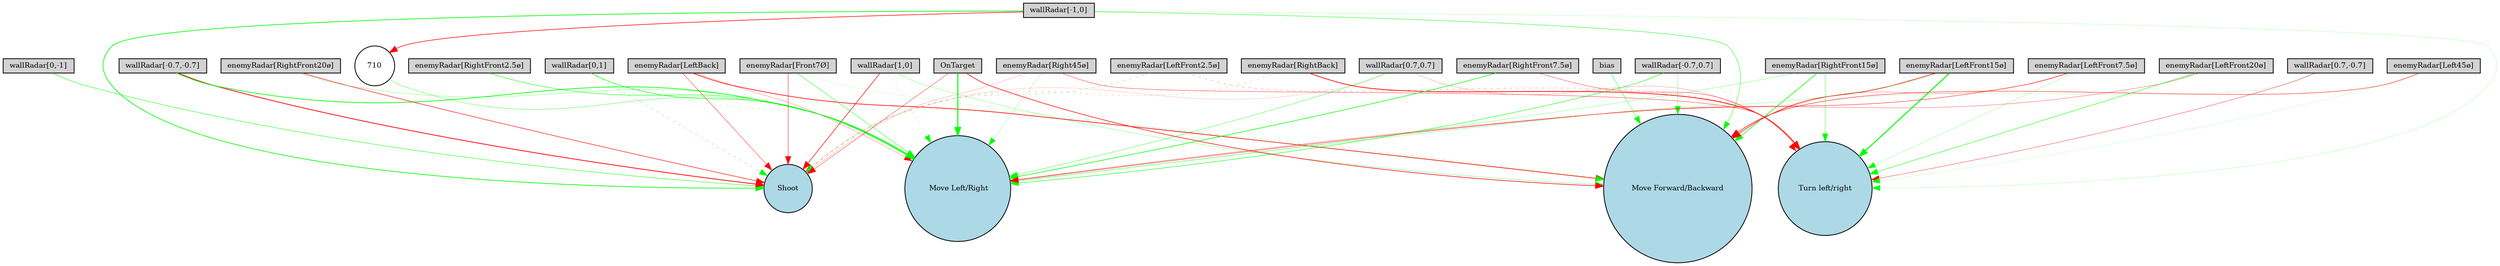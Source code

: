 digraph {
	node [fontsize=9 height=0.2 shape=circle width=0.2]
	"wallRadar[1,0]" [fillcolor=lightgray shape=box style=filled]
	"wallRadar[0,1]" [fillcolor=lightgray shape=box style=filled]
	"wallRadar[-1,0]" [fillcolor=lightgray shape=box style=filled]
	"wallRadar[0,-1]" [fillcolor=lightgray shape=box style=filled]
	"wallRadar[0.7,0.7]" [fillcolor=lightgray shape=box style=filled]
	"wallRadar[-0.7,0.7]" [fillcolor=lightgray shape=box style=filled]
	"wallRadar[-0.7,-0.7]" [fillcolor=lightgray shape=box style=filled]
	"wallRadar[0.7,-0.7]" [fillcolor=lightgray shape=box style=filled]
	"enemyRadar[RightBack]" [fillcolor=lightgray shape=box style=filled]
	"enemyRadar[LeftBack]" [fillcolor=lightgray shape=box style=filled]
	"enemyRadar[Right45ø]" [fillcolor=lightgray shape=box style=filled]
	"enemyRadar[Left45ø]" [fillcolor=lightgray shape=box style=filled]
	"enemyRadar[RightFront20ø]" [fillcolor=lightgray shape=box style=filled]
	"enemyRadar[LeftFront20ø]" [fillcolor=lightgray shape=box style=filled]
	"enemyRadar[RightFront15ø]" [fillcolor=lightgray shape=box style=filled]
	"enemyRadar[LeftFront15ø]" [fillcolor=lightgray shape=box style=filled]
	"enemyRadar[RightFront7.5ø]" [fillcolor=lightgray shape=box style=filled]
	"enemyRadar[LeftFront7.5ø]" [fillcolor=lightgray shape=box style=filled]
	"enemyRadar[RightFront2.5ø]" [fillcolor=lightgray shape=box style=filled]
	"enemyRadar[LeftFront2.5ø]" [fillcolor=lightgray shape=box style=filled]
	"enemyRadar[Front7Ø]" [fillcolor=lightgray shape=box style=filled]
	OnTarget [fillcolor=lightgray shape=box style=filled]
	bias [fillcolor=lightgray shape=box style=filled]
	Shoot [fillcolor=lightblue style=filled]
	"Move Forward/Backward" [fillcolor=lightblue style=filled]
	" Move Left/Right" [fillcolor=lightblue style=filled]
	"Turn left/right" [fillcolor=lightblue style=filled]
	710 [fillcolor=white style=filled]
	"enemyRadar[LeftFront15ø]" -> "Move Forward/Backward" [color=red penwidth=0.6780150178116097 style=solid]
	"wallRadar[0,-1]" -> Shoot [color=green penwidth=0.4972845747978766 style=solid]
	"enemyRadar[Front7Ø]" -> "Move Forward/Backward" [color=green penwidth=0.10121091827092352 style=solid]
	"wallRadar[-1,0]" -> "Turn left/right" [color=green penwidth=0.1514032807214316 style=solid]
	"enemyRadar[RightFront7.5ø]" -> "Turn left/right" [color=red penwidth=0.3655267797399737 style=solid]
	"enemyRadar[RightBack]" -> Shoot [color=red penwidth=0.21702696655629866 style=dotted]
	"enemyRadar[LeftFront7.5ø]" -> "Turn left/right" [color=green penwidth=0.2032206984923739 style=solid]
	"wallRadar[-0.7,-0.7]" -> Shoot [color=red penwidth=0.9376114361453813 style=solid]
	"enemyRadar[RightFront15ø]" -> "Move Forward/Backward" [color=green penwidth=0.727099860037154 style=solid]
	"wallRadar[0.7,0.7]" -> "Turn left/right" [color=red penwidth=0.20347361841827472 style=solid]
	"wallRadar[0,1]" -> Shoot [color=green penwidth=0.43617747111215466 style=dotted]
	"enemyRadar[Right45ø]" -> Shoot [color=red penwidth=0.16702261115001749 style=solid]
	"enemyRadar[LeftFront20ø]" -> "Turn left/right" [color=green penwidth=0.5165080983868467 style=solid]
	"enemyRadar[LeftFront2.5ø]" -> Shoot [color=green penwidth=0.4400816987062881 style=dotted]
	"enemyRadar[RightFront15ø]" -> "Turn left/right" [color=green penwidth=0.3839963797744863 style=solid]
	bias -> "Move Forward/Backward" [color=green penwidth=0.42019978304177186 style=solid]
	"wallRadar[-1,0]" -> "Move Forward/Backward" [color=green penwidth=0.46523517393097025 style=solid]
	"enemyRadar[RightFront20ø]" -> " Move Left/Right" [color=green penwidth=0.24466750746949542 style=solid]
	"enemyRadar[LeftFront7.5ø]" -> " Move Left/Right" [color=red penwidth=0.4685301754199007 style=solid]
	"enemyRadar[LeftFront15ø]" -> " Move Left/Right" [color=green penwidth=0.22971443669711686 style=solid]
	"wallRadar[0.7,0.7]" -> " Move Left/Right" [color=green penwidth=0.36741332745757127 style=solid]
	OnTarget -> "Move Forward/Backward" [color=red penwidth=0.7103425603995884 style=solid]
	"wallRadar[0,1]" -> " Move Left/Right" [color=green penwidth=0.6044267845162196 style=solid]
	"wallRadar[-0.7,0.7]" -> " Move Left/Right" [color=green penwidth=0.5515250216924316 style=solid]
	"enemyRadar[LeftBack]" -> "Move Forward/Backward" [color=red penwidth=0.7937234959784193 style=solid]
	"wallRadar[0.7,0.7]" -> Shoot [color=red penwidth=0.1327755342888851 style=solid]
	"wallRadar[0.7,-0.7]" -> "Move Forward/Backward" [color=green penwidth=0.1198035846843158 style=solid]
	"enemyRadar[RightFront15ø]" -> " Move Left/Right" [color=green penwidth=0.2516126452802906 style=solid]
	"enemyRadar[LeftFront7.5ø]" -> "Move Forward/Backward" [color=red penwidth=0.2557874978143734 style=solid]
	"wallRadar[0,1]" -> "Move Forward/Backward" [color=green penwidth=0.27131704715415783 style=dotted]
	"wallRadar[0.7,-0.7]" -> "Turn left/right" [color=red penwidth=0.37167103147918756 style=solid]
	"wallRadar[1,0]" -> Shoot [color=red penwidth=0.6844763161410578 style=solid]
	"wallRadar[-0.7,-0.7]" -> " Move Left/Right" [color=green penwidth=0.8433865097079174 style=solid]
	"enemyRadar[LeftBack]" -> " Move Left/Right" [color=red penwidth=0.22720868853751328 style=solid]
	"enemyRadar[RightFront7.5ø]" -> " Move Left/Right" [color=green penwidth=0.7220719122200572 style=solid]
	"enemyRadar[LeftBack]" -> Shoot [color=red penwidth=0.4062769419470572 style=solid]
	"enemyRadar[RightFront2.5ø]" -> " Move Left/Right" [color=green penwidth=0.5391657436855168 style=solid]
	"enemyRadar[LeftFront2.5ø]" -> "Turn left/right" [color=red penwidth=0.323340133530603 style=dotted]
	"enemyRadar[RightBack]" -> "Turn left/right" [color=red penwidth=0.8843619613679953 style=solid]
	"enemyRadar[Front7Ø]" -> " Move Left/Right" [color=green penwidth=0.4388404468448023 style=solid]
	"enemyRadar[Left45ø]" -> "Move Forward/Backward" [color=red penwidth=0.48651674897338004 style=solid]
	"enemyRadar[Left45ø]" -> "Turn left/right" [color=green penwidth=0.10942654101066115 style=solid]
	"enemyRadar[Right45ø]" -> " Move Left/Right" [color=green penwidth=0.2073100021577104 style=solid]
	"wallRadar[1,0]" -> "Move Forward/Backward" [color=green penwidth=0.24713226824769932 style=solid]
	"wallRadar[-1,0]" -> Shoot [color=green penwidth=0.8399192907013918 style=solid]
	"enemyRadar[Right45ø]" -> "Turn left/right" [color=red penwidth=0.3937639050582339 style=solid]
	OnTarget -> Shoot [color=red penwidth=0.3818067667574081 style=solid]
	"enemyRadar[RightFront20ø]" -> Shoot [color=red penwidth=0.6067618251839935 style=solid]
	"enemyRadar[LeftFront20ø]" -> " Move Left/Right" [color=red penwidth=0.3069098272133012 style=solid]
	"wallRadar[1,0]" -> " Move Left/Right" [color=green penwidth=0.25793956070345136 style=dotted]
	OnTarget -> " Move Left/Right" [color=green penwidth=1.2768991425821081 style=solid]
	"wallRadar[-0.7,0.7]" -> "Turn left/right" [color=red penwidth=0.1451460320789126 style=dotted]
	"wallRadar[-0.7,0.7]" -> "Move Forward/Backward" [color=green penwidth=0.2772237490197661 style=solid]
	"enemyRadar[LeftFront15ø]" -> "Turn left/right" [color=green penwidth=1.2448501768305815 style=solid]
	"enemyRadar[Front7Ø]" -> Shoot [color=red penwidth=0.4570160556872094 style=solid]
	710 -> " Move Left/Right" [color=green penwidth=0.3479896369505984 style=solid]
	"wallRadar[-1,0]" -> 710 [color=red penwidth=0.7160006743213426 style=solid]
}
